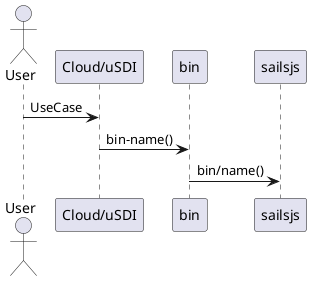 @startuml
actor User

User -> "Cloud/uSDI": UseCase
"Cloud/uSDI" -> bin: bin-name()
bin -> sailsjs: bin/name()

@enduml
